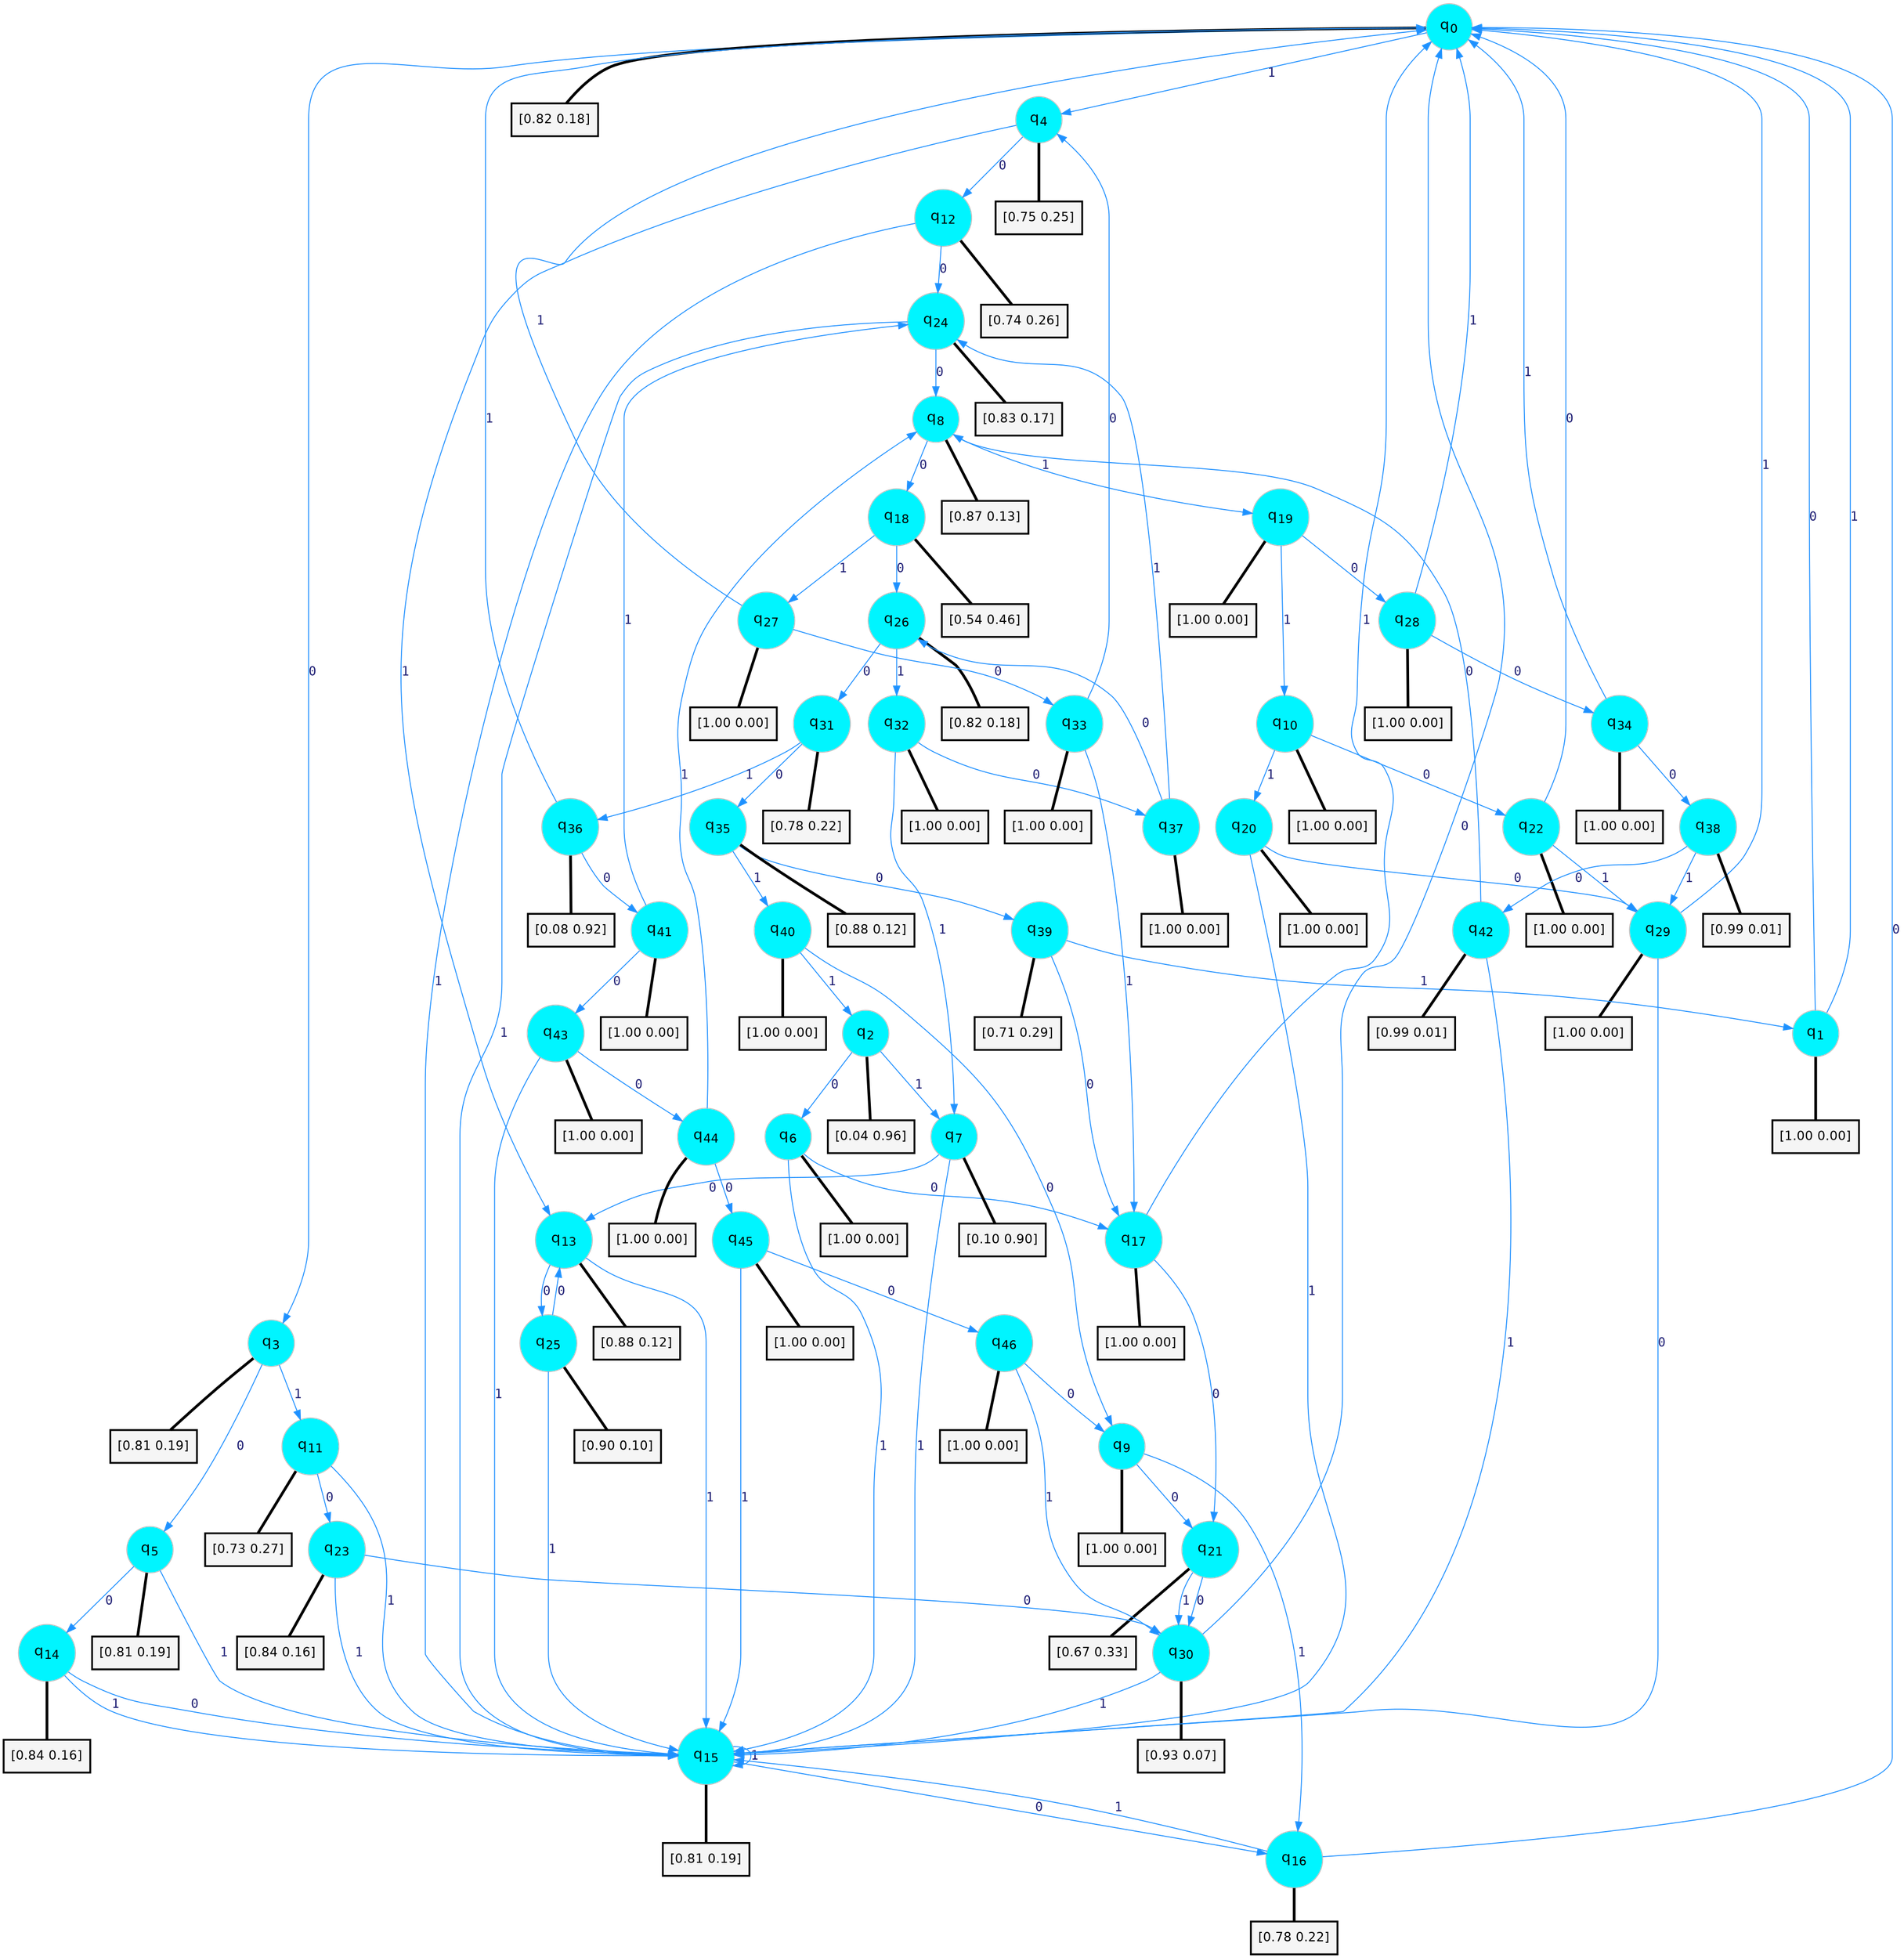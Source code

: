 digraph G {
graph [
bgcolor=transparent, dpi=300, rankdir=TD, size="40,25"];
node [
color=gray, fillcolor=turquoise1, fontcolor=black, fontname=Helvetica, fontsize=16, fontweight=bold, shape=circle, style=filled];
edge [
arrowsize=1, color=dodgerblue1, fontcolor=midnightblue, fontname=courier, fontweight=bold, penwidth=1, style=solid, weight=20];
0[label=<q<SUB>0</SUB>>];
1[label=<q<SUB>1</SUB>>];
2[label=<q<SUB>2</SUB>>];
3[label=<q<SUB>3</SUB>>];
4[label=<q<SUB>4</SUB>>];
5[label=<q<SUB>5</SUB>>];
6[label=<q<SUB>6</SUB>>];
7[label=<q<SUB>7</SUB>>];
8[label=<q<SUB>8</SUB>>];
9[label=<q<SUB>9</SUB>>];
10[label=<q<SUB>10</SUB>>];
11[label=<q<SUB>11</SUB>>];
12[label=<q<SUB>12</SUB>>];
13[label=<q<SUB>13</SUB>>];
14[label=<q<SUB>14</SUB>>];
15[label=<q<SUB>15</SUB>>];
16[label=<q<SUB>16</SUB>>];
17[label=<q<SUB>17</SUB>>];
18[label=<q<SUB>18</SUB>>];
19[label=<q<SUB>19</SUB>>];
20[label=<q<SUB>20</SUB>>];
21[label=<q<SUB>21</SUB>>];
22[label=<q<SUB>22</SUB>>];
23[label=<q<SUB>23</SUB>>];
24[label=<q<SUB>24</SUB>>];
25[label=<q<SUB>25</SUB>>];
26[label=<q<SUB>26</SUB>>];
27[label=<q<SUB>27</SUB>>];
28[label=<q<SUB>28</SUB>>];
29[label=<q<SUB>29</SUB>>];
30[label=<q<SUB>30</SUB>>];
31[label=<q<SUB>31</SUB>>];
32[label=<q<SUB>32</SUB>>];
33[label=<q<SUB>33</SUB>>];
34[label=<q<SUB>34</SUB>>];
35[label=<q<SUB>35</SUB>>];
36[label=<q<SUB>36</SUB>>];
37[label=<q<SUB>37</SUB>>];
38[label=<q<SUB>38</SUB>>];
39[label=<q<SUB>39</SUB>>];
40[label=<q<SUB>40</SUB>>];
41[label=<q<SUB>41</SUB>>];
42[label=<q<SUB>42</SUB>>];
43[label=<q<SUB>43</SUB>>];
44[label=<q<SUB>44</SUB>>];
45[label=<q<SUB>45</SUB>>];
46[label=<q<SUB>46</SUB>>];
47[label="[0.82 0.18]", shape=box,fontcolor=black, fontname=Helvetica, fontsize=14, penwidth=2, fillcolor=whitesmoke,color=black];
48[label="[1.00 0.00]", shape=box,fontcolor=black, fontname=Helvetica, fontsize=14, penwidth=2, fillcolor=whitesmoke,color=black];
49[label="[0.04 0.96]", shape=box,fontcolor=black, fontname=Helvetica, fontsize=14, penwidth=2, fillcolor=whitesmoke,color=black];
50[label="[0.81 0.19]", shape=box,fontcolor=black, fontname=Helvetica, fontsize=14, penwidth=2, fillcolor=whitesmoke,color=black];
51[label="[0.75 0.25]", shape=box,fontcolor=black, fontname=Helvetica, fontsize=14, penwidth=2, fillcolor=whitesmoke,color=black];
52[label="[0.81 0.19]", shape=box,fontcolor=black, fontname=Helvetica, fontsize=14, penwidth=2, fillcolor=whitesmoke,color=black];
53[label="[1.00 0.00]", shape=box,fontcolor=black, fontname=Helvetica, fontsize=14, penwidth=2, fillcolor=whitesmoke,color=black];
54[label="[0.10 0.90]", shape=box,fontcolor=black, fontname=Helvetica, fontsize=14, penwidth=2, fillcolor=whitesmoke,color=black];
55[label="[0.87 0.13]", shape=box,fontcolor=black, fontname=Helvetica, fontsize=14, penwidth=2, fillcolor=whitesmoke,color=black];
56[label="[1.00 0.00]", shape=box,fontcolor=black, fontname=Helvetica, fontsize=14, penwidth=2, fillcolor=whitesmoke,color=black];
57[label="[1.00 0.00]", shape=box,fontcolor=black, fontname=Helvetica, fontsize=14, penwidth=2, fillcolor=whitesmoke,color=black];
58[label="[0.73 0.27]", shape=box,fontcolor=black, fontname=Helvetica, fontsize=14, penwidth=2, fillcolor=whitesmoke,color=black];
59[label="[0.74 0.26]", shape=box,fontcolor=black, fontname=Helvetica, fontsize=14, penwidth=2, fillcolor=whitesmoke,color=black];
60[label="[0.88 0.12]", shape=box,fontcolor=black, fontname=Helvetica, fontsize=14, penwidth=2, fillcolor=whitesmoke,color=black];
61[label="[0.84 0.16]", shape=box,fontcolor=black, fontname=Helvetica, fontsize=14, penwidth=2, fillcolor=whitesmoke,color=black];
62[label="[0.81 0.19]", shape=box,fontcolor=black, fontname=Helvetica, fontsize=14, penwidth=2, fillcolor=whitesmoke,color=black];
63[label="[0.78 0.22]", shape=box,fontcolor=black, fontname=Helvetica, fontsize=14, penwidth=2, fillcolor=whitesmoke,color=black];
64[label="[1.00 0.00]", shape=box,fontcolor=black, fontname=Helvetica, fontsize=14, penwidth=2, fillcolor=whitesmoke,color=black];
65[label="[0.54 0.46]", shape=box,fontcolor=black, fontname=Helvetica, fontsize=14, penwidth=2, fillcolor=whitesmoke,color=black];
66[label="[1.00 0.00]", shape=box,fontcolor=black, fontname=Helvetica, fontsize=14, penwidth=2, fillcolor=whitesmoke,color=black];
67[label="[1.00 0.00]", shape=box,fontcolor=black, fontname=Helvetica, fontsize=14, penwidth=2, fillcolor=whitesmoke,color=black];
68[label="[0.67 0.33]", shape=box,fontcolor=black, fontname=Helvetica, fontsize=14, penwidth=2, fillcolor=whitesmoke,color=black];
69[label="[1.00 0.00]", shape=box,fontcolor=black, fontname=Helvetica, fontsize=14, penwidth=2, fillcolor=whitesmoke,color=black];
70[label="[0.84 0.16]", shape=box,fontcolor=black, fontname=Helvetica, fontsize=14, penwidth=2, fillcolor=whitesmoke,color=black];
71[label="[0.83 0.17]", shape=box,fontcolor=black, fontname=Helvetica, fontsize=14, penwidth=2, fillcolor=whitesmoke,color=black];
72[label="[0.90 0.10]", shape=box,fontcolor=black, fontname=Helvetica, fontsize=14, penwidth=2, fillcolor=whitesmoke,color=black];
73[label="[0.82 0.18]", shape=box,fontcolor=black, fontname=Helvetica, fontsize=14, penwidth=2, fillcolor=whitesmoke,color=black];
74[label="[1.00 0.00]", shape=box,fontcolor=black, fontname=Helvetica, fontsize=14, penwidth=2, fillcolor=whitesmoke,color=black];
75[label="[1.00 0.00]", shape=box,fontcolor=black, fontname=Helvetica, fontsize=14, penwidth=2, fillcolor=whitesmoke,color=black];
76[label="[1.00 0.00]", shape=box,fontcolor=black, fontname=Helvetica, fontsize=14, penwidth=2, fillcolor=whitesmoke,color=black];
77[label="[0.93 0.07]", shape=box,fontcolor=black, fontname=Helvetica, fontsize=14, penwidth=2, fillcolor=whitesmoke,color=black];
78[label="[0.78 0.22]", shape=box,fontcolor=black, fontname=Helvetica, fontsize=14, penwidth=2, fillcolor=whitesmoke,color=black];
79[label="[1.00 0.00]", shape=box,fontcolor=black, fontname=Helvetica, fontsize=14, penwidth=2, fillcolor=whitesmoke,color=black];
80[label="[1.00 0.00]", shape=box,fontcolor=black, fontname=Helvetica, fontsize=14, penwidth=2, fillcolor=whitesmoke,color=black];
81[label="[1.00 0.00]", shape=box,fontcolor=black, fontname=Helvetica, fontsize=14, penwidth=2, fillcolor=whitesmoke,color=black];
82[label="[0.88 0.12]", shape=box,fontcolor=black, fontname=Helvetica, fontsize=14, penwidth=2, fillcolor=whitesmoke,color=black];
83[label="[0.08 0.92]", shape=box,fontcolor=black, fontname=Helvetica, fontsize=14, penwidth=2, fillcolor=whitesmoke,color=black];
84[label="[1.00 0.00]", shape=box,fontcolor=black, fontname=Helvetica, fontsize=14, penwidth=2, fillcolor=whitesmoke,color=black];
85[label="[0.99 0.01]", shape=box,fontcolor=black, fontname=Helvetica, fontsize=14, penwidth=2, fillcolor=whitesmoke,color=black];
86[label="[0.71 0.29]", shape=box,fontcolor=black, fontname=Helvetica, fontsize=14, penwidth=2, fillcolor=whitesmoke,color=black];
87[label="[1.00 0.00]", shape=box,fontcolor=black, fontname=Helvetica, fontsize=14, penwidth=2, fillcolor=whitesmoke,color=black];
88[label="[1.00 0.00]", shape=box,fontcolor=black, fontname=Helvetica, fontsize=14, penwidth=2, fillcolor=whitesmoke,color=black];
89[label="[0.99 0.01]", shape=box,fontcolor=black, fontname=Helvetica, fontsize=14, penwidth=2, fillcolor=whitesmoke,color=black];
90[label="[1.00 0.00]", shape=box,fontcolor=black, fontname=Helvetica, fontsize=14, penwidth=2, fillcolor=whitesmoke,color=black];
91[label="[1.00 0.00]", shape=box,fontcolor=black, fontname=Helvetica, fontsize=14, penwidth=2, fillcolor=whitesmoke,color=black];
92[label="[1.00 0.00]", shape=box,fontcolor=black, fontname=Helvetica, fontsize=14, penwidth=2, fillcolor=whitesmoke,color=black];
93[label="[1.00 0.00]", shape=box,fontcolor=black, fontname=Helvetica, fontsize=14, penwidth=2, fillcolor=whitesmoke,color=black];
0->3 [label=0];
0->4 [label=1];
0->47 [arrowhead=none, penwidth=3,color=black];
1->0 [label=0];
1->0 [label=1];
1->48 [arrowhead=none, penwidth=3,color=black];
2->6 [label=0];
2->7 [label=1];
2->49 [arrowhead=none, penwidth=3,color=black];
3->5 [label=0];
3->11 [label=1];
3->50 [arrowhead=none, penwidth=3,color=black];
4->12 [label=0];
4->13 [label=1];
4->51 [arrowhead=none, penwidth=3,color=black];
5->14 [label=0];
5->15 [label=1];
5->52 [arrowhead=none, penwidth=3,color=black];
6->17 [label=0];
6->15 [label=1];
6->53 [arrowhead=none, penwidth=3,color=black];
7->13 [label=0];
7->15 [label=1];
7->54 [arrowhead=none, penwidth=3,color=black];
8->18 [label=0];
8->19 [label=1];
8->55 [arrowhead=none, penwidth=3,color=black];
9->21 [label=0];
9->16 [label=1];
9->56 [arrowhead=none, penwidth=3,color=black];
10->22 [label=0];
10->20 [label=1];
10->57 [arrowhead=none, penwidth=3,color=black];
11->23 [label=0];
11->15 [label=1];
11->58 [arrowhead=none, penwidth=3,color=black];
12->24 [label=0];
12->15 [label=1];
12->59 [arrowhead=none, penwidth=3,color=black];
13->25 [label=0];
13->15 [label=1];
13->60 [arrowhead=none, penwidth=3,color=black];
14->15 [label=0];
14->15 [label=1];
14->61 [arrowhead=none, penwidth=3,color=black];
15->16 [label=0];
15->15 [label=1];
15->62 [arrowhead=none, penwidth=3,color=black];
16->0 [label=0];
16->15 [label=1];
16->63 [arrowhead=none, penwidth=3,color=black];
17->21 [label=0];
17->0 [label=1];
17->64 [arrowhead=none, penwidth=3,color=black];
18->26 [label=0];
18->27 [label=1];
18->65 [arrowhead=none, penwidth=3,color=black];
19->28 [label=0];
19->10 [label=1];
19->66 [arrowhead=none, penwidth=3,color=black];
20->29 [label=0];
20->15 [label=1];
20->67 [arrowhead=none, penwidth=3,color=black];
21->30 [label=0];
21->30 [label=1];
21->68 [arrowhead=none, penwidth=3,color=black];
22->0 [label=0];
22->29 [label=1];
22->69 [arrowhead=none, penwidth=3,color=black];
23->30 [label=0];
23->15 [label=1];
23->70 [arrowhead=none, penwidth=3,color=black];
24->8 [label=0];
24->15 [label=1];
24->71 [arrowhead=none, penwidth=3,color=black];
25->13 [label=0];
25->15 [label=1];
25->72 [arrowhead=none, penwidth=3,color=black];
26->31 [label=0];
26->32 [label=1];
26->73 [arrowhead=none, penwidth=3,color=black];
27->33 [label=0];
27->0 [label=1];
27->74 [arrowhead=none, penwidth=3,color=black];
28->34 [label=0];
28->0 [label=1];
28->75 [arrowhead=none, penwidth=3,color=black];
29->15 [label=0];
29->0 [label=1];
29->76 [arrowhead=none, penwidth=3,color=black];
30->0 [label=0];
30->15 [label=1];
30->77 [arrowhead=none, penwidth=3,color=black];
31->35 [label=0];
31->36 [label=1];
31->78 [arrowhead=none, penwidth=3,color=black];
32->37 [label=0];
32->7 [label=1];
32->79 [arrowhead=none, penwidth=3,color=black];
33->4 [label=0];
33->17 [label=1];
33->80 [arrowhead=none, penwidth=3,color=black];
34->38 [label=0];
34->0 [label=1];
34->81 [arrowhead=none, penwidth=3,color=black];
35->39 [label=0];
35->40 [label=1];
35->82 [arrowhead=none, penwidth=3,color=black];
36->41 [label=0];
36->0 [label=1];
36->83 [arrowhead=none, penwidth=3,color=black];
37->26 [label=0];
37->24 [label=1];
37->84 [arrowhead=none, penwidth=3,color=black];
38->42 [label=0];
38->29 [label=1];
38->85 [arrowhead=none, penwidth=3,color=black];
39->17 [label=0];
39->1 [label=1];
39->86 [arrowhead=none, penwidth=3,color=black];
40->9 [label=0];
40->2 [label=1];
40->87 [arrowhead=none, penwidth=3,color=black];
41->43 [label=0];
41->24 [label=1];
41->88 [arrowhead=none, penwidth=3,color=black];
42->8 [label=0];
42->15 [label=1];
42->89 [arrowhead=none, penwidth=3,color=black];
43->44 [label=0];
43->15 [label=1];
43->90 [arrowhead=none, penwidth=3,color=black];
44->45 [label=0];
44->8 [label=1];
44->91 [arrowhead=none, penwidth=3,color=black];
45->46 [label=0];
45->15 [label=1];
45->92 [arrowhead=none, penwidth=3,color=black];
46->9 [label=0];
46->30 [label=1];
46->93 [arrowhead=none, penwidth=3,color=black];
}
